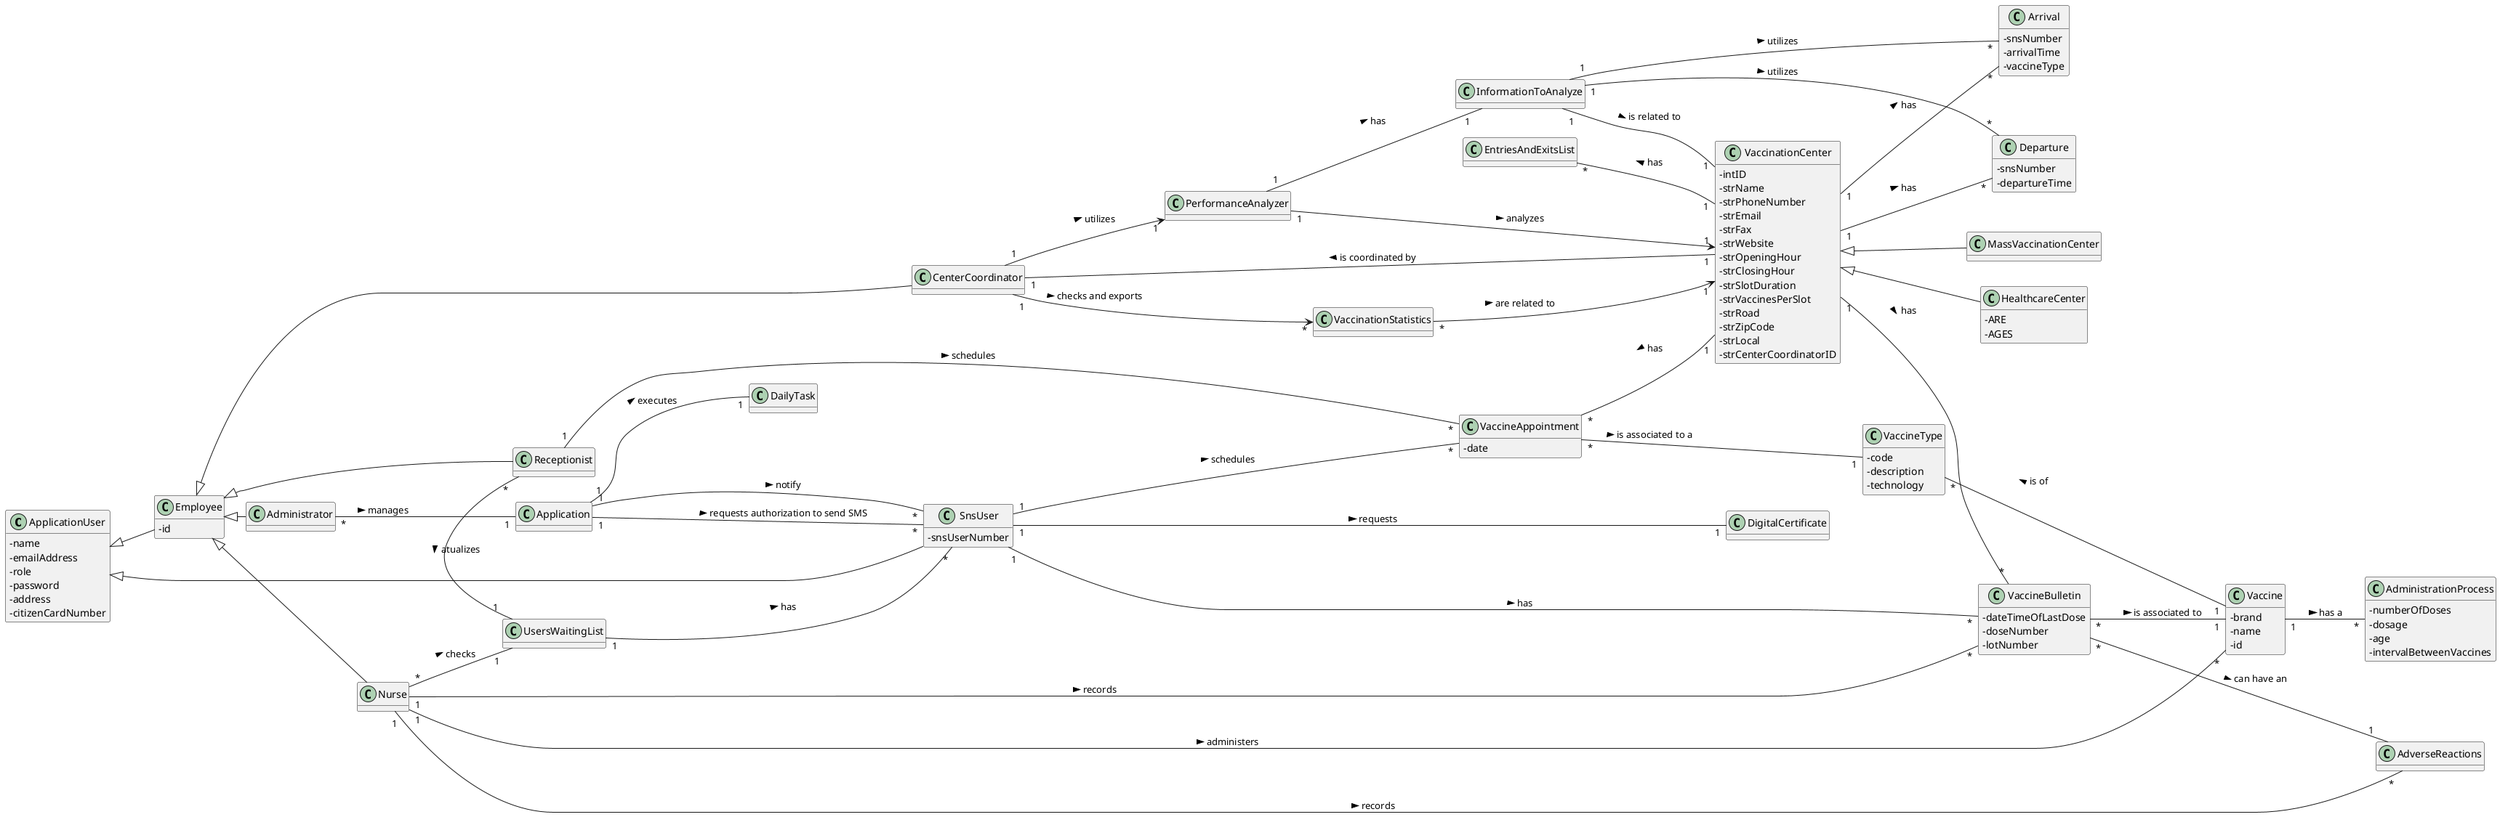 @startuml
'https://plantuml.com/class-diagram

left to right direction
skinparam classAttributeIconSize 0
hide methods

class ApplicationUser {
-name
-emailAddress
-role
-password
-address
-citizenCardNumber
}

class Employee {
-id
}

class Administrator

Administrator "*" -- "1" Application : manages >

class SnsUser {
-snsUserNumber
}

ApplicationUser <|-- Employee
ApplicationUser <|--- SnsUser
Employee <|-- Nurse
Employee <|-- Receptionist
Employee <|- Administrator
Employee <|-- CenterCoordinator



class Receptionist





class Nurse



class VaccinationCenter {
-intID
-strName
-strPhoneNumber
-strEmail
-strFax
-strWebsite
-strOpeningHour
-strClosingHour
-strSlotDuration
-strVaccinesPerSlot
-strRoad
-strZipCode
-strLocal
-strCenterCoordinatorID
 }

class MassVaccinationCenter extends VaccinationCenter {

}

class HealthcareCenter extends VaccinationCenter {
-ARE
-AGES
}

class Vaccine {
-brand
-name
-id
}

class AdministrationProcess {
-numberOfDoses
-dosage
-age
-intervalBetweenVaccines
}

class VaccineType {
-code
-description
-technology
}


Vaccine "1" -- "*" AdministrationProcess : has a >
VaccineType "*" -- "1" Vaccine :is of <

class DigitalCertificate


SnsUser "1" ---- "1" DigitalCertificate : requests >

class VaccineAppointment {
-date
}

SnsUser "1" --- "*" VaccineAppointment : schedules >




Receptionist "*" - "1" UsersWaitingList : atualizes >
Nurse "*" -- "1" UsersWaitingList : checks >
Nurse "1" - "*" Vaccine : administers >
VaccineAppointment "*" -- "1" VaccineType : is associated to a >
UsersWaitingList "1" --- "*" SnsUser: has >


class VaccineBulletin {


}



class AdverseReactions

VaccineBulletin "*" --- "1" AdverseReactions : can have an >

Nurse "1" -- "*" VaccineBulletin : records >
Nurse "1" -- "*" AdverseReactions : records >



class Application
class EntriesAndExitsList
Class VaccineBulletin {
-dateTimeOfLastDose
-doseNumber
-lotNumber
}

Application "1" --- "*" SnsUser : requests authorization to send SMS >
Application "1" --- "*" SnsUser : notify >
VaccinationCenter "1" -up- "*" EntriesAndExitsList : has >
Receptionist "1" -- "*" VaccineAppointment : schedules >

VaccinationCenter "1" -- "*" VaccineBulletin : has >

Application "1" -- "1" DailyTask: executes >
VaccineBulletin "*" -- "1" Vaccine : is associated to >

class CenterCoordinator
class UsersWaitingList
CenterCoordinator "1" -- "1" VaccinationCenter : is coordinated by <
VaccinationCenter "1" -u- "*" VaccineAppointment : has >
SnsUser "1" -- "*" VaccineBulletin: has >
CenterCoordinator "1" --> "*" VaccinationStatistics : checks and exports >
VaccinationStatistics "*" --> "1" VaccinationCenter : are related to >

class PerformanceAnalyzer

PerformanceAnalyzer "1" --> "1" VaccinationCenter : analyzes >

CenterCoordinator "1" --> "1" PerformanceAnalyzer : utilizes >

class Arrival {
-snsNumber
-arrivalTime
-vaccineType
}

class Departure {
-snsNumber
-departureTime
}

class PerformanceAnalyzer {
}

class InformationToAnalyze {
}


PerformanceAnalyzer "1" -- "1" InformationToAnalyze : has >

InformationToAnalyze "1" -- "1" VaccinationCenter : is related to >

InformationToAnalyze "1" -- "*" Arrival : utilizes >

InformationToAnalyze "1" -- "*" Departure : utilizes >

VaccinationCenter "1" -- "*" Arrival : has >

VaccinationCenter "1" -- "*" Departure : has >
@enduml